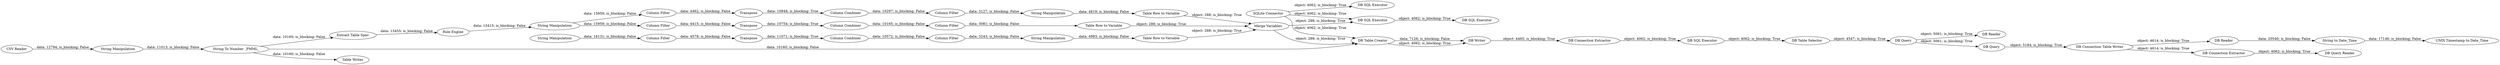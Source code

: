 digraph {
	"-4922837413471076567_1873" [label="Table Row to Variable"]
	"-4922837413471076567_430" [label="Column Filter"]
	"2703583625394082275_2730" [label="DB Query"]
	"2703583625394082275_440" [label="DB SQL Executor"]
	"2703583625394082275_2737" [label="String to Date_Time"]
	"2703583625394082275_1919" [label="DB Reader"]
	"-4922837413471076567_1886" [label="Column Combiner"]
	"2703583625394082275_2736" [label="DB SQL Executor"]
	"2703583625394082275_2734" [label="DB Reader"]
	"-4922837413471076567_1882" [label="Column Combiner"]
	"2703583625394082275_2735" [label="DB Query"]
	"2703583625394082275_2238" [label="Rule Engine"]
	"-4922837413471076567_1885" [label="Table Row to Variable"]
	"2703583625394082275_1883" [label="String Manipulation"]
	"2703583625394082275_1865" [label="DB Writer"]
	"-4922837413471076567_1870" [label="Column Filter"]
	"2703583625394082275_1882" [label="String To Number _PMML_"]
	"2703583625394082275_1881" [label="DB Table Creator"]
	"2703583625394082275_2727" [label="DB SQL Executor"]
	"-4922837413471076567_1881" [label=Transpose]
	"-4922837413471076567_1884" [label="String Manipulation"]
	"2703583625394082275_464" [label="SQLite Connector"]
	"2703583625394082275_466" [label="CSV Reader"]
	"2703583625394082275_2738" [label="UNIX Timestamp to Date_Time"]
	"2703583625394082275_1886" [label="Table Writer"]
	"-4922837413471076567_1883" [label="Column Filter"]
	"2703583625394082275_1878" [label="DB Query Reader"]
	"-4922837413471076567_1869" [label="String Manipulation"]
	"-4922837413471076567_2587" [label="Merge Variables"]
	"2703583625394082275_2729" [label="DB Connection Table Writer"]
	"-4922837413471076567_2588" [label="Table Row to Variable"]
	"-4922837413471076567_1613" [label="String Manipulation"]
	"-4922837413471076567_1871" [label=Transpose]
	"2703583625394082275_47" [label="DB Table Selector"]
	"-4922837413471076567_1879" [label="String Manipulation"]
	"2703583625394082275_2733" [label="DB Connection Extractor"]
	"2703583625394082275_1860" [label="DB SQL Executor"]
	"-4922837413471076567_1888" [label=Transpose]
	"2703583625394082275_2728" [label="DB Connection Extractor"]
	"-4922837413471076567_1880" [label="Column Filter"]
	"-4922837413471076567_426" [label="Column Combiner"]
	"2703583625394082275_2237" [label="Extract Table Spec"]
	"-4922837413471076567_1889" [label="Column Filter"]
	"-4922837413471076567_1887" [label="Column Filter"]
	"2703583625394082275_2737" -> "2703583625394082275_2738" [label="data: 17146; is_blocking: False"]
	"2703583625394082275_2729" -> "2703583625394082275_2733" [label="object: 4614; is_blocking: True"]
	"2703583625394082275_466" -> "2703583625394082275_1883" [label="data: 12794; is_blocking: False"]
	"2703583625394082275_2727" -> "2703583625394082275_47" [label="object: 4062; is_blocking: True"]
	"-4922837413471076567_1869" -> "-4922837413471076567_1889" [label="data: 15959; is_blocking: False"]
	"2703583625394082275_2730" -> "2703583625394082275_2735" [label="object: 5061; is_blocking: True"]
	"-4922837413471076567_1883" -> "-4922837413471076567_1884" [label="data: 3243; is_blocking: False"]
	"-4922837413471076567_1882" -> "-4922837413471076567_1883" [label="data: 10572; is_blocking: False"]
	"2703583625394082275_1919" -> "2703583625394082275_2737" [label="data: 20540; is_blocking: False"]
	"-4922837413471076567_1885" -> "-4922837413471076567_2587" [label="object: 288; is_blocking: True"]
	"-4922837413471076567_1869" -> "-4922837413471076567_1870" [label="data: 15959; is_blocking: False"]
	"2703583625394082275_1883" -> "2703583625394082275_1882" [label="data: 11013; is_blocking: False"]
	"-4922837413471076567_1887" -> "-4922837413471076567_2588" [label="data: 3081; is_blocking: False"]
	"2703583625394082275_2237" -> "2703583625394082275_2238" [label="data: 13455; is_blocking: False"]
	"-4922837413471076567_1879" -> "-4922837413471076567_1880" [label="data: 16131; is_blocking: False"]
	"-4922837413471076567_430" -> "-4922837413471076567_1613" [label="data: 3127; is_blocking: False"]
	"-4922837413471076567_2588" -> "-4922837413471076567_2587" [label="object: 288; is_blocking: True"]
	"-4922837413471076567_1880" -> "-4922837413471076567_1881" [label="data: 4578; is_blocking: False"]
	"2703583625394082275_1882" -> "2703583625394082275_2237" [label="data: 10160; is_blocking: False"]
	"2703583625394082275_2735" -> "2703583625394082275_2729" [label="object: 5184; is_blocking: True"]
	"-4922837413471076567_2587" -> "2703583625394082275_440" [label="object: 288; is_blocking: True"]
	"2703583625394082275_1865" -> "2703583625394082275_2728" [label="object: 4465; is_blocking: True"]
	"-4922837413471076567_1889" -> "-4922837413471076567_1888" [label="data: 4415; is_blocking: False"]
	"2703583625394082275_2238" -> "-4922837413471076567_1869" [label="data: 13415; is_blocking: False"]
	"-4922837413471076567_2587" -> "2703583625394082275_1881" [label="object: 288; is_blocking: True"]
	"2703583625394082275_2733" -> "2703583625394082275_1878" [label="object: 4062; is_blocking: True"]
	"2703583625394082275_2728" -> "2703583625394082275_2727" [label="object: 4062; is_blocking: True"]
	"2703583625394082275_2729" -> "2703583625394082275_1919" [label="object: 4614; is_blocking: True"]
	"-4922837413471076567_1888" -> "-4922837413471076567_1886" [label="data: 10754; is_blocking: True"]
	"2703583625394082275_1881" -> "2703583625394082275_1865" [label="data: 7126; is_blocking: False"]
	"2703583625394082275_1881" -> "2703583625394082275_1865" [label="object: 4062; is_blocking: True"]
	"2703583625394082275_47" -> "2703583625394082275_2730" [label="object: 4547; is_blocking: True"]
	"-4922837413471076567_1871" -> "-4922837413471076567_426" [label="data: 10848; is_blocking: True"]
	"-4922837413471076567_1873" -> "-4922837413471076567_2587" [label="object: 288; is_blocking: True"]
	"-4922837413471076567_1613" -> "-4922837413471076567_1873" [label="data: 4819; is_blocking: False"]
	"-4922837413471076567_1886" -> "-4922837413471076567_1887" [label="data: 10165; is_blocking: False"]
	"-4922837413471076567_1881" -> "-4922837413471076567_1882" [label="data: 11071; is_blocking: True"]
	"2703583625394082275_464" -> "2703583625394082275_2736" [label="object: 4062; is_blocking: True"]
	"2703583625394082275_464" -> "2703583625394082275_440" [label="object: 4062; is_blocking: True"]
	"2703583625394082275_1882" -> "2703583625394082275_1881" [label="data: 10160; is_blocking: False"]
	"2703583625394082275_464" -> "2703583625394082275_1881" [label="object: 4062; is_blocking: True"]
	"-4922837413471076567_426" -> "-4922837413471076567_430" [label="data: 10297; is_blocking: False"]
	"2703583625394082275_440" -> "2703583625394082275_1860" [label="object: 4062; is_blocking: True"]
	"-4922837413471076567_1870" -> "-4922837413471076567_1871" [label="data: 4462; is_blocking: False"]
	"2703583625394082275_1882" -> "2703583625394082275_1886" [label="data: 10160; is_blocking: False"]
	"2703583625394082275_2730" -> "2703583625394082275_2734" [label="object: 5061; is_blocking: True"]
	"-4922837413471076567_1884" -> "-4922837413471076567_1885" [label="data: 4983; is_blocking: False"]
	rankdir=LR
}
